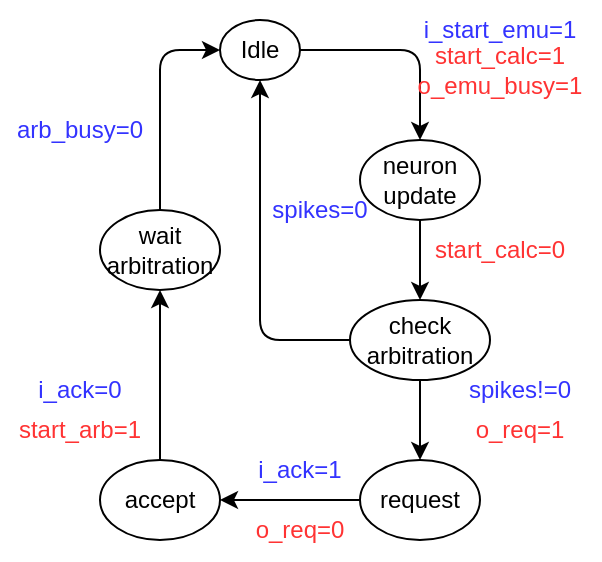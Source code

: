 <mxfile version="26.1.1">
  <diagram name="Page-1" id="e37KfjeBLMmAc0bgkDCy">
    <mxGraphModel dx="819" dy="453" grid="1" gridSize="10" guides="1" tooltips="1" connect="1" arrows="1" fold="1" page="1" pageScale="1" pageWidth="850" pageHeight="1100" math="0" shadow="0">
      <root>
        <mxCell id="0" />
        <mxCell id="1" parent="0" />
        <mxCell id="1oTYcd60OLYXgHPPM0VE-11" style="edgeStyle=orthogonalEdgeStyle;rounded=1;orthogonalLoop=1;jettySize=auto;html=1;exitX=1;exitY=0.5;exitDx=0;exitDy=0;entryX=0.5;entryY=0;entryDx=0;entryDy=0;curved=0;" parent="1" source="1oTYcd60OLYXgHPPM0VE-3" target="1oTYcd60OLYXgHPPM0VE-10" edge="1">
          <mxGeometry relative="1" as="geometry" />
        </mxCell>
        <mxCell id="1oTYcd60OLYXgHPPM0VE-3" value="Idle" style="ellipse;whiteSpace=wrap;html=1;" parent="1" vertex="1">
          <mxGeometry x="150" y="140" width="40" height="30" as="geometry" />
        </mxCell>
        <mxCell id="1oTYcd60OLYXgHPPM0VE-15" style="edgeStyle=orthogonalEdgeStyle;rounded=0;orthogonalLoop=1;jettySize=auto;html=1;exitX=0.5;exitY=1;exitDx=0;exitDy=0;" parent="1" source="1oTYcd60OLYXgHPPM0VE-10" target="1oTYcd60OLYXgHPPM0VE-14" edge="1">
          <mxGeometry relative="1" as="geometry" />
        </mxCell>
        <mxCell id="1oTYcd60OLYXgHPPM0VE-10" value="neuron update" style="ellipse;whiteSpace=wrap;html=1;" parent="1" vertex="1">
          <mxGeometry x="220" y="200" width="60" height="40" as="geometry" />
        </mxCell>
        <mxCell id="1oTYcd60OLYXgHPPM0VE-12" value="&lt;span style=&quot;color: rgb(51, 51, 255);&quot;&gt;i_start_emu=1&lt;/span&gt;" style="text;html=1;align=center;verticalAlign=middle;whiteSpace=wrap;rounded=0;" parent="1" vertex="1">
          <mxGeometry x="260" y="130" width="60" height="30" as="geometry" />
        </mxCell>
        <mxCell id="1oTYcd60OLYXgHPPM0VE-13" value="&lt;div&gt;&lt;span style=&quot;color: rgb(255, 51, 51);&quot;&gt;start_calc=1&lt;/span&gt;&lt;/div&gt;&lt;div&gt;&lt;span style=&quot;color: rgb(255, 51, 51);&quot;&gt;o_emu_busy=1&lt;/span&gt;&lt;/div&gt;" style="text;html=1;align=center;verticalAlign=middle;whiteSpace=wrap;rounded=0;" parent="1" vertex="1">
          <mxGeometry x="250" y="150" width="80" height="30" as="geometry" />
        </mxCell>
        <mxCell id="1oTYcd60OLYXgHPPM0VE-20" style="edgeStyle=orthogonalEdgeStyle;rounded=1;orthogonalLoop=1;jettySize=auto;html=1;exitX=0;exitY=0.5;exitDx=0;exitDy=0;entryX=0.5;entryY=1;entryDx=0;entryDy=0;curved=0;" parent="1" source="1oTYcd60OLYXgHPPM0VE-14" target="1oTYcd60OLYXgHPPM0VE-3" edge="1">
          <mxGeometry relative="1" as="geometry" />
        </mxCell>
        <mxCell id="1oTYcd60OLYXgHPPM0VE-23" style="edgeStyle=orthogonalEdgeStyle;rounded=0;orthogonalLoop=1;jettySize=auto;html=1;exitX=0.5;exitY=1;exitDx=0;exitDy=0;entryX=0.5;entryY=0;entryDx=0;entryDy=0;" parent="1" source="1oTYcd60OLYXgHPPM0VE-14" target="1oTYcd60OLYXgHPPM0VE-19" edge="1">
          <mxGeometry relative="1" as="geometry" />
        </mxCell>
        <mxCell id="1oTYcd60OLYXgHPPM0VE-14" value="&lt;div&gt;check&lt;/div&gt;&lt;div&gt;arbitration&lt;/div&gt;" style="ellipse;whiteSpace=wrap;html=1;" parent="1" vertex="1">
          <mxGeometry x="215" y="280" width="70" height="40" as="geometry" />
        </mxCell>
        <mxCell id="1oTYcd60OLYXgHPPM0VE-16" value="&lt;div&gt;&lt;span style=&quot;color: rgb(255, 51, 51);&quot;&gt;start_calc=0&lt;/span&gt;&lt;/div&gt;" style="text;html=1;align=center;verticalAlign=middle;whiteSpace=wrap;rounded=0;" parent="1" vertex="1">
          <mxGeometry x="250" y="240" width="80" height="30" as="geometry" />
        </mxCell>
        <mxCell id="1oTYcd60OLYXgHPPM0VE-26" style="edgeStyle=orthogonalEdgeStyle;rounded=0;orthogonalLoop=1;jettySize=auto;html=1;exitX=0;exitY=0.5;exitDx=0;exitDy=0;entryX=1;entryY=0.5;entryDx=0;entryDy=0;" parent="1" source="1oTYcd60OLYXgHPPM0VE-19" target="1oTYcd60OLYXgHPPM0VE-25" edge="1">
          <mxGeometry relative="1" as="geometry" />
        </mxCell>
        <mxCell id="1oTYcd60OLYXgHPPM0VE-19" value="request" style="ellipse;whiteSpace=wrap;html=1;" parent="1" vertex="1">
          <mxGeometry x="220" y="360" width="60" height="40" as="geometry" />
        </mxCell>
        <mxCell id="1oTYcd60OLYXgHPPM0VE-21" value="&lt;span style=&quot;color: rgb(51, 51, 255);&quot;&gt;spikes=0&lt;/span&gt;" style="text;html=1;align=center;verticalAlign=middle;whiteSpace=wrap;rounded=0;" parent="1" vertex="1">
          <mxGeometry x="170" y="220" width="60" height="30" as="geometry" />
        </mxCell>
        <mxCell id="1oTYcd60OLYXgHPPM0VE-22" value="&lt;span style=&quot;color: rgb(51, 51, 255);&quot;&gt;spikes!=0&lt;/span&gt;" style="text;html=1;align=center;verticalAlign=middle;whiteSpace=wrap;rounded=0;" parent="1" vertex="1">
          <mxGeometry x="270" y="310" width="60" height="30" as="geometry" />
        </mxCell>
        <mxCell id="1oTYcd60OLYXgHPPM0VE-24" value="&lt;span style=&quot;color: rgb(255, 51, 51);&quot;&gt;o_req=1&lt;/span&gt;" style="text;html=1;align=center;verticalAlign=middle;whiteSpace=wrap;rounded=0;" parent="1" vertex="1">
          <mxGeometry x="260" y="330" width="80" height="30" as="geometry" />
        </mxCell>
        <mxCell id="1oTYcd60OLYXgHPPM0VE-30" style="edgeStyle=orthogonalEdgeStyle;rounded=0;orthogonalLoop=1;jettySize=auto;html=1;exitX=0.5;exitY=0;exitDx=0;exitDy=0;" parent="1" source="1oTYcd60OLYXgHPPM0VE-25" target="1oTYcd60OLYXgHPPM0VE-29" edge="1">
          <mxGeometry relative="1" as="geometry" />
        </mxCell>
        <mxCell id="1oTYcd60OLYXgHPPM0VE-25" value="accept" style="ellipse;whiteSpace=wrap;html=1;" parent="1" vertex="1">
          <mxGeometry x="90" y="360" width="60" height="40" as="geometry" />
        </mxCell>
        <mxCell id="1oTYcd60OLYXgHPPM0VE-27" value="&lt;span style=&quot;color: rgb(51, 51, 255);&quot;&gt;i_ack=1&lt;/span&gt;" style="text;html=1;align=center;verticalAlign=middle;whiteSpace=wrap;rounded=0;" parent="1" vertex="1">
          <mxGeometry x="160" y="350" width="60" height="30" as="geometry" />
        </mxCell>
        <mxCell id="1oTYcd60OLYXgHPPM0VE-28" value="&lt;div&gt;&lt;span style=&quot;color: rgb(255, 51, 51);&quot;&gt;o_req=0&lt;/span&gt;&lt;/div&gt;" style="text;html=1;align=center;verticalAlign=middle;whiteSpace=wrap;rounded=0;" parent="1" vertex="1">
          <mxGeometry x="150" y="380" width="80" height="30" as="geometry" />
        </mxCell>
        <mxCell id="qu23EIQ2sC9QRtNKhGfh-1" style="edgeStyle=orthogonalEdgeStyle;rounded=1;orthogonalLoop=1;jettySize=auto;html=1;exitX=0.5;exitY=0;exitDx=0;exitDy=0;entryX=0;entryY=0.5;entryDx=0;entryDy=0;curved=0;" edge="1" parent="1" source="1oTYcd60OLYXgHPPM0VE-29" target="1oTYcd60OLYXgHPPM0VE-3">
          <mxGeometry relative="1" as="geometry" />
        </mxCell>
        <mxCell id="1oTYcd60OLYXgHPPM0VE-29" value="&lt;div&gt;wait&lt;/div&gt;&lt;div&gt;arbitration&lt;/div&gt;" style="ellipse;whiteSpace=wrap;html=1;" parent="1" vertex="1">
          <mxGeometry x="90" y="235" width="60" height="40" as="geometry" />
        </mxCell>
        <mxCell id="1oTYcd60OLYXgHPPM0VE-31" value="&lt;span style=&quot;color: rgb(255, 51, 51);&quot;&gt;start_arb=1&lt;/span&gt;" style="text;html=1;align=center;verticalAlign=middle;whiteSpace=wrap;rounded=0;" parent="1" vertex="1">
          <mxGeometry x="40" y="330" width="80" height="30" as="geometry" />
        </mxCell>
        <mxCell id="1oTYcd60OLYXgHPPM0VE-32" value="&lt;span style=&quot;color: rgb(51, 51, 255);&quot;&gt;i_ack=0&lt;/span&gt;" style="text;html=1;align=center;verticalAlign=middle;whiteSpace=wrap;rounded=0;" parent="1" vertex="1">
          <mxGeometry x="50" y="310" width="60" height="30" as="geometry" />
        </mxCell>
        <mxCell id="1oTYcd60OLYXgHPPM0VE-39" value="&lt;span style=&quot;color: rgb(51, 51, 255);&quot;&gt;arb_busy=0&lt;/span&gt;" style="text;html=1;align=center;verticalAlign=middle;whiteSpace=wrap;rounded=0;" parent="1" vertex="1">
          <mxGeometry x="50" y="180" width="60" height="30" as="geometry" />
        </mxCell>
      </root>
    </mxGraphModel>
  </diagram>
</mxfile>
